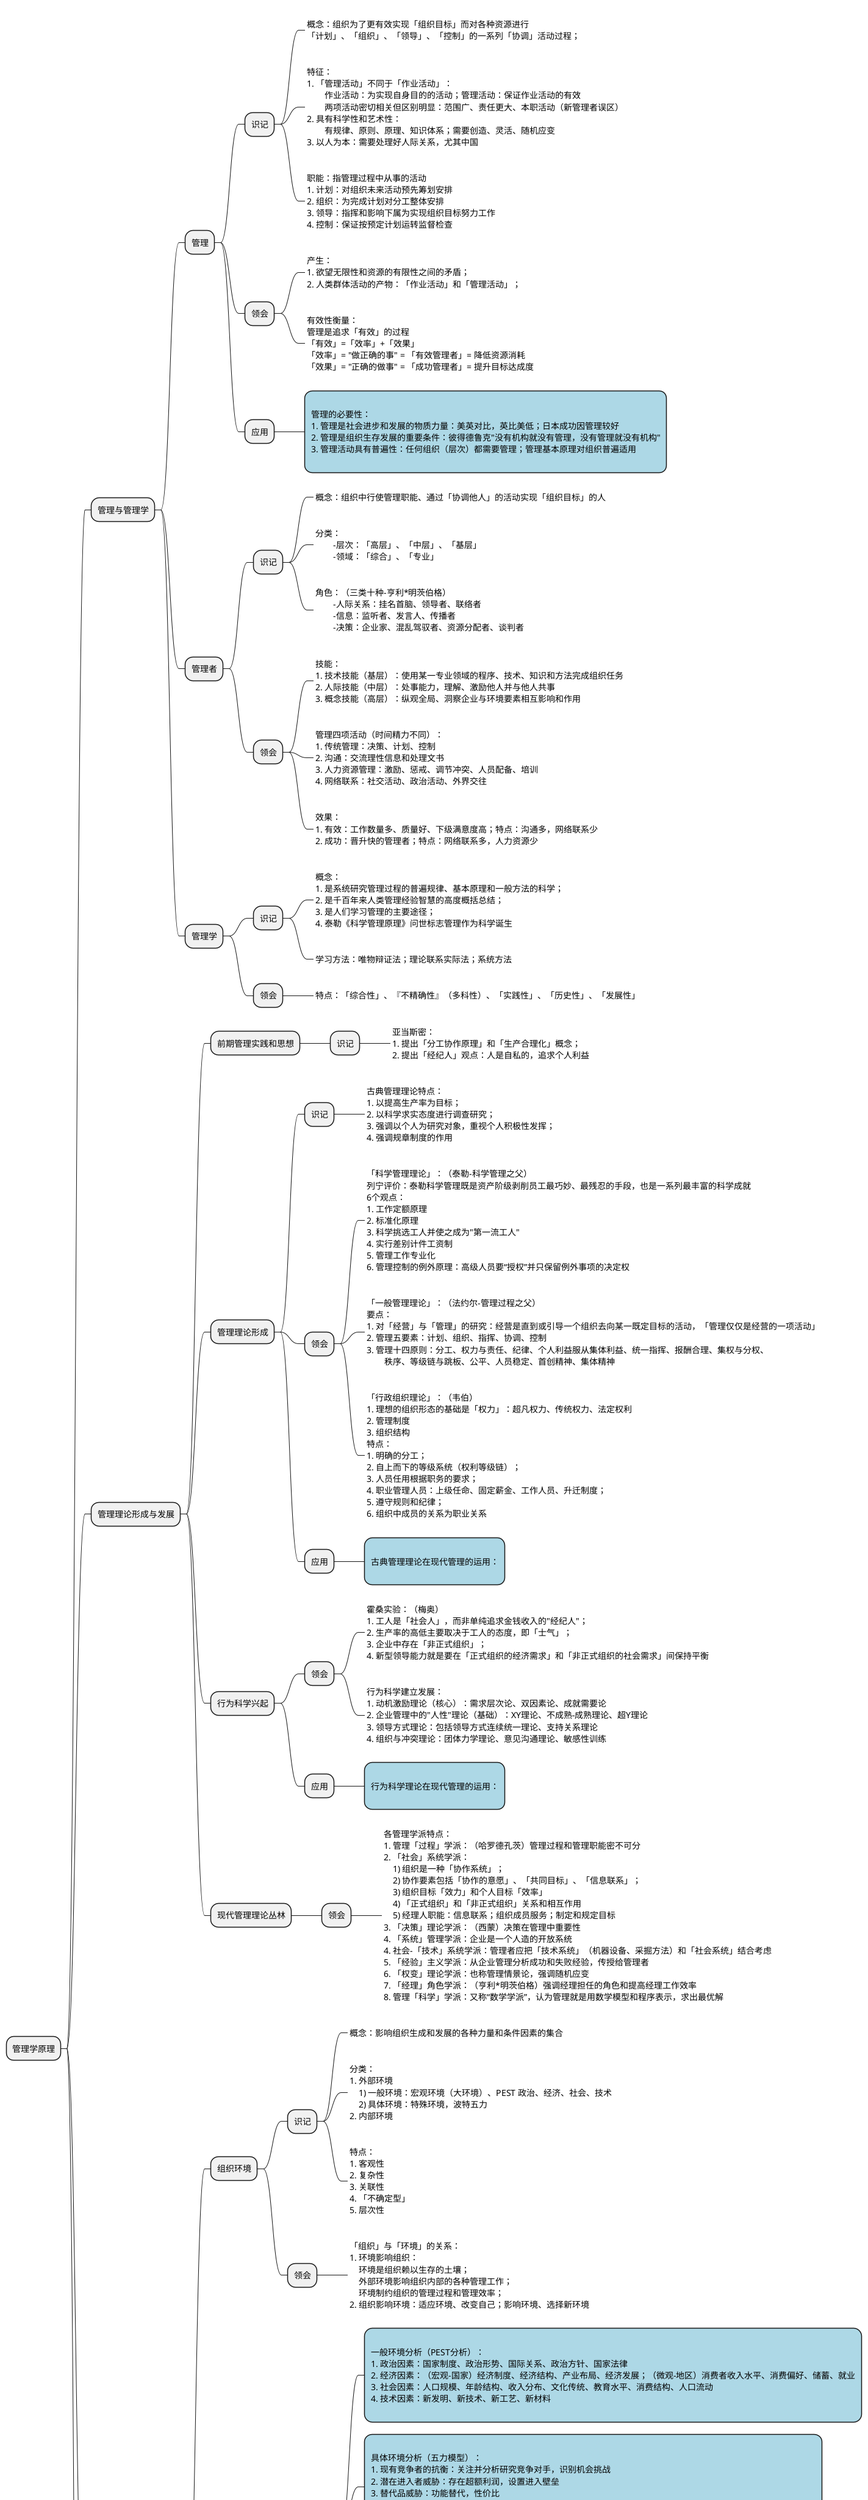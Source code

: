 @startmindmap

* 管理学原理
** 管理与管理学

*** 管理
**** 识记
*****_:
概念：组织为了更有效实现「组织目标」而对各种资源进行
「计划」、「组织」、「领导」、「控制」的一系列「协调」活动过程；
;
*****_:
特征：
1. 「管理活动」不同于「作业活动」：
	作业活动：为实现自身目的的活动；管理活动：保证作业活动的有效
	两项活动密切相关但区别明显：范围广、责任更大、本职活动（新管理者误区）
2. 具有科学性和艺术性：
	有规律、原则、原理、知识体系；需要创造、灵活、随机应变
3. 以人为本：需要处理好人际关系，尤其中国
;
*****_:
职能：指管理过程中从事的活动
1. 计划：对组织未来活动预先筹划安排
2. 组织：为完成计划对分工整体安排
3. 领导：指挥和影响下属为实现组织目标努力工作
4. 控制：保证按预定计划运转监督检查
;
**** 领会
*****_:
产生：
1. 欲望无限性和资源的有限性之间的矛盾；
2. 人类群体活动的产物：「作业活动」和「管理活动」；
;
*****_:
有效性衡量：
管理是追求「有效」的过程
「有效」=「效率」+「效果」
「效率」= "做正确的事" = 「有效管理者」= 降低资源消耗
「效果」= "正确的做事" = 「成功管理者」= 提升目标达成度
;
**** 应用
*****[#lightblue]:
管理的必要性：
1. 管理是社会进步和发展的物质力量：美英对比，英比美低；日本成功因管理较好
2. 管理是组织生存发展的重要条件：彼得德鲁克"没有机构就没有管理，没有管理就没有机构"
3. 管理活动具有普遍性：任何组织（层次）都需要管理；管理基本原理对组织普遍适用
;

*** 管理者
**** 识记
*****_:
概念：组织中行使管理职能、通过「协调他人」的活动实现「组织目标」的人
;
*****_:
分类：
	-层次：「高层」、「中层」、「基层」
	-领域：「综合」、「专业」
;
*****_:
角色：（三类十种-亨利*明茨伯格）
	-人际关系：挂名首脑、领导者、联络者
	-信息：监听者、发言人、传播者
	-决策：企业家、混乱驾驭者、资源分配者、谈判者
;
**** 领会
*****_:
技能：
1. 技术技能（基层）：使用某一专业领域的程序、技术、知识和方法完成组织任务
2. 人际技能（中层）：处事能力，理解、激励他人并与他人共事
3. 概念技能（高层）：纵观全局、洞察企业与环境要素相互影响和作用
;
*****_:
管理四项活动（时间精力不同）：
1. 传统管理：决策、计划、控制
2. 沟通：交流理性信息和处理文书
3. 人力资源管理：激励、惩戒、调节冲突、人员配备、培训
4. 网络联系：社交活动、政治活动、外界交往
;
*****_:
效果：
1. 有效：工作数量多、质量好、下级满意度高；特点：沟通多，网络联系少
2. 成功：晋升快的管理者；特点：网络联系多，人力资源少
;

*** 管理学
**** 识记
*****_:
概念：
1. 是系统研究管理过程的普遍规律、基本原理和一般方法的科学；
2. 是千百年来人类管理经验智慧的高度概括总结；
3. 是人们学习管理的主要途径；
4. 泰勒《科学管理原理》问世标志管理作为科学诞生
;
*****_:
学习方法：唯物辩证法；理论联系实际法；系统方法
;
**** 领会
*****_:
特点：「综合性」、『不精确性』（多科性）、「实践性」、「历史性」、「发展性」
;

** 管理理论形成与发展

*** 前期管理实践和思想
**** 识记
*****_:
亚当斯密：
1. 提出「分工协作原理」和「生产合理化」概念；
2. 提出「经纪人」观点：人是自私的，追求个人利益
;

*** 管理理论形成
**** 识记
*****_:
古典管理理论特点：
1. 以提高生产率为目标；
2. 以科学求实态度进行调查研究；
3. 强调以个人为研究对象，重视个人积极性发挥；
4. 强调规章制度的作用
;
**** 领会
*****_:
「科学管理理论」：（泰勒-科学管理之父）
列宁评价：泰勒科学管理既是资产阶级剥削员工最巧妙、最残忍的手段，也是一系列最丰富的科学成就
6个观点：
1. 工作定额原理
2. 标准化原理
3. 科学挑选工人并使之成为"第一流工人"
4. 实行差别计件工资制
5. 管理工作专业化
6. 管理控制的例外原理：高级人员要“授权”并只保留例外事项的决定权
;
*****_:
「一般管理理论」：（法约尔-管理过程之父）
要点：
1. 对「经营」与「管理」的研究：经营是直到或引导一个组织去向某一既定目标的活动，「管理仅仅是经营的一项活动」
2. 管理五要素：计划、组织、指挥、协调、控制
3. 管理十四原则：分工、权力与责任、纪律、个人利益服从集体利益、统一指挥、报酬合理、集权与分权、
	秩序、等级链与跳板、公平、人员稳定、首创精神、集体精神
;
*****_:
「行政组织理论」：（韦伯）
1. 理想的组织形态的基础是「权力」：超凡权力、传统权力、法定权利
2. 管理制度
3. 组织结构
特点：
1. 明确的分工；
2. 自上而下的等级系统（权利等级链）；
3. 人员任用根据职务的要求；
4. 职业管理人员：上级任命、固定薪金、工作人员、升迁制度；
5. 遵守规则和纪律；
6. 组织中成员的关系为职业关系
;
**** 应用
*****[#lightblue]:
古典管理理论在现代管理的运用：
;

*** 行为科学兴起
**** 领会
*****_:
霍桑实验：（梅奥）
1. 工人是「社会人」，而非单纯追求金钱收入的"经纪人"；
2. 生产率的高低主要取决于工人的态度，即「士气」；
3. 企业中存在「非正式组织」；
4. 新型领导能力就是要在「正式组织的经济需求」和「非正式组织的社会需求」间保持平衡
;
*****_:
行为科学建立发展：
1. 动机激励理论（核心）：需求层次论、双因素论、成就需要论
2. 企业管理中的"人性"理论（基础）：XY理论、不成熟-成熟理论、超Y理论
3. 领导方式理论：包括领导方式连续统一理论、支持关系理论
4. 组织与冲突理论：团体力学理论、意见沟通理论、敏感性训练
;
**** 应用
*****[#lightblue]:
行为科学理论在现代管理的运用：
;

*** 现代管理理论丛林
**** 领会
*****_:
各管理学派特点：
1. 管理「过程」学派：（哈罗德孔茨）管理过程和管理职能密不可分
2. 「社会」系统学派：
    1) 组织是一种「协作系统」；
    2) 协作要素包括「协作的意愿」、「共同目标」、「信息联系」；
    3) 组织目标「效力」和个人目标「效率」
    4) 「正式组织」和「非正式组织」关系和相互作用
    5) 经理人职能：信息联系；组织成员服务；制定和规定目标
3. 「决策」理论学派：（西蒙）决策在管理中重要性
4. 「系统」管理学派：企业是一个人造的开放系统
4. 社会-「技术」系统学派：管理者应把「技术系统」（机器设备、采掘方法）和「社会系统」结合考虑
5. 「经验」主义学派：从企业管理分析成功和失败经验，传授给管理者
6. 「权变」理论学派：也称管理情景论，强调随机应变
7. 「经理」角色学派：（亨利*明茨伯格）强调经理担任的角色和提高经理工作效率
8. 管理「科学」学派：又称“数学学派”，认为管理就是用数学模型和程序表示，求出最优解
;

** 组织环境和组织文化

*** 组织环境
**** 识记
*****_:
概念：影响组织生成和发展的各种力量和条件因素的集合
;
*****_:
分类：
1. 外部环境
    1) 一般环境：宏观环境（大环境）、PEST 政治、经济、社会、技术
    2) 具体环境：特殊环境，波特五力
2. 内部环境
;
*****_:
特点：
1. 客观性
2. 复杂性
3. 关联性
4. 「不确定型」
5. 层次性
;
**** 领会
*****_:
「组织」与「环境」的关系：
1. 环境影响组织：
    环境是组织赖以生存的土壤；
    外部环境影响组织内部的各种管理工作；
    环境制约组织的管理过程和管理效率；
2. 组织影响环境：适应环境、改变自己；影响环境、选择新环境
;

*** 组织环境分析
**** 应用
*****[#lightblue]:
一般环境分析（PEST分析）：
1. 政治因素：国家制度、政治形势、国际关系、政治方针、国家法律
2. 经济因素：（宏观-国家）经济制度、经济结构、产业布局、经济发展；（微观-地区）消费者收入水平、消费偏好、储蓄、就业
3. 社会因素：人口规模、年龄结构、收入分布、文化传统、教育水平、消费结构、人口流动
4. 技术因素：新发明、新技术、新工艺、新材料
;
*****[#lightblue]:
具体环境分析（五力模型）：
1. 现有竞争者的抗衡：关注并分析研究竞争对手，识别机会挑战
2. 潜在进入者威胁：存在超额利润，设置进入壁垒
3. 替代品威胁：功能替代，性价比
4. 供应商议价能力：（表现）提价或降低质量；（对策）视为合作伙伴共赢
5. 购买者议价能力：（表现）压价或要求更高质量或比较企业使其相互竞争；（对策）产品特别、成本保密、力争垄断
;
*****[#lightblue]:
内部环境分析：
目的：掌握组织历史和目前现状，明确组织优势和劣势，扬长避短
内容：组织结构、组织文化、资源条件、价值链、核心能力
方法：
    纵向分析：组织各方面职能的历史演化，发现组织的优势劣势
    横向分析：将组织的情况和行业水平横向比较，发现对于行业的平均优势劣势
;
*****[#lightblue]:
SWOT分析：
含义：优势(Strengths)、劣势(Weaknesses)、机会(Opportunities)、威胁(Threats)
步骤：1、分析优势劣势 2、分析机会威胁 3、将内外组合形成可行的发展战略
组合：优势-机会(SO)、劣势-机会(WO)、优势-威胁(ST)、劣势-威胁(WT)
;

*** 组织文化
**** 识记
*****_:
概念：组织文化（企业文化）是一个组织的价值观、信念、仪式、符号、处事方式等组成的特有文化形象，
一个企业的动力及凝聚力都来自于企业文化，技术只是一个平台
;
*****_:
层次：
1. 理念层：核心和灵魂
2. 制度和行为层：规章制度和行为准则
3. 象征层：物质层，具体体现
;
*****_:
特征：
1. 客观性：有组织必然存在组织文化
2. 独特性：组织会形成各自独特的组织文化
3. 相对稳定性：长期积淀形成
4. 继承融合性：继承发展
5. 发展性：随着社会发展、环境变化逐步演进
;
**** 领会
*****_:
产生：孕育于日本，产生于美国
1. 西方传统文化和管理存在不足
2. 肯定企业文化在企业生存发展的关键作用
;
*****_:
发展：美国关礼杰对日本的管理思想反思和多角度比较研究，发明一系列著作，共同点：
1. 分析了西方管理的不足之处，忽视社会科学研究，忽视了人的感情因素
2. 肯定了企业文化在企业生存发展的关键作用
;
**** 应用
*****[#lightblue]:
功能：
1. 导向功能：软约束，引导全员朝目标前进
2. 凝聚功能：培养认同感和归属感，形成向心力
3. 激励功能：调动员工积极性
4. 调适功能：改变员工旧的价值观、建立新价值观
5. 辐射功能：组织文化具有学习性、分享性和传递性，向外辐射
;
*****[#lightblue]:
塑造途径：
1. 确立合适的「价值观标准」；
2. 选择与组织价值观相融的「应聘者」；
3. 强化「员工的认同感」；
4. 建立符合组织文化要求的「奖励」系统；
5. 不断「丰富和完善」组织文化
;

** 管理道德和社会责任

*** 管理道德概述
**** 识记
*****_:
概念：道德一般可分为「社会公德」、「家庭美德」、「职业道德」三类；
「职业道德」是同人们的职业活动紧密联系的符合职业特点所要求的道德准则、道德情操与道德品质的总和；
「管理道德」作为一种特殊的「职业道德」，是从事管理工作的管理者的行为准则与规范的总和，是特殊的
职业道德规范，是对管理者提出的道德要求；
;
*****_:
特征：
1. 普遍性：适用于各个领域管理
2. 特殊性：调整管理关系、规范管理行为
3. 非强制性：受舆论影响
4. 变动性：不断变化发展丰富
5. 社会教化性：管理者的道德示范和引导作用
;
**** 领会
*****_:
影响因素：
1. 道德发展阶段：
    前惯例层次：最低层次，受个人利益支配
    惯例层次：道德观受他人期望影响。为整体利益着想的事道德良性的，否则是恶性的
    原则层次：最高层次，个人道德原则。强调个性和个人英雄主义，充分施展和发展自我
2. 个人特征：
    自我强度：度量一个人的信念强度
    控制中心：度量人们在多大程度上是自己命运的主宰
3. 组织结构变量：模糊的组织结构和只看重结果的绩效评估都会影响管理者道德
4. 组织文化：组织文化的内容和强度影响道德行为
5. 问题强度：道德问题强度会直接影响管理者的决策。问题强度较大时，我们更期望管理者采取道德的行为
;
*****_:
培育途径：
1. 挑选道德素质高的管理者：至少是一个高道德标准律己的人
2. 做好管理道德教育工作：提高认识、培养情感、锻炼意志、鉴定信念、梳理典型
3. 提炼规范管理道德准则：形成标准，实行管理道德规范化管理
4. 管理道德列入岗位考核内容：加强检查、考核、奖惩
5. 提供正式的保护机制：不用担心斥责或报复行事
;

*** 社会责任
**** 识记
*****_:
含义：社会责任是指组织在遵循、维护和改善社会秩序、保护增加社会福利方面所承担的职责和义务
;
*****_:
两种不同的社会责任观：
1. 古典观（纯经济）：认为企业只应该对股东负责，企业只要是股东的利益得到满足，就是具有社会责任的表现
    该观点核心思想是企业管理者唯一的社会责任就是实现利润最大化，谋求最大投资回报
2. 社会经济观：认为企业除了要赚取合理利润以外，还应为相关利益群体承担起应该负担的社会责任
    必须以不污染、不歧视、不从事欺骗的广告宣传来保护社会福利
;
**** 领会
*****_:
「社会责任」与「经营业绩」：
企业社会责任与经营业绩之间的关系没有统一结论
大量实践表明：企业遵守严格的环境标准、从事环境公益事业，「短期内无疑会增加经营成本」，但「长期来看，责任与业绩是正相关」
企业履行社会责任有助于提高强企业绩效，梳理良好公众形象，获得更多外部支持，从而提高经济绩效
企业可以从以下方面着手：
1.员工：尊重员工话语权，为员工创造自由的工作环境
2.慈善、公益：参加力所能及公益、慈善活动，帮助困难群体
3.环境保护：生产中充分考虑社会责任，建立“绿色”、可持续发展
;
**** 应用
*****[#lightblue]:
具体体现：
1. 对「雇员」的责任：“以人为本”维护员工的合法权益，建立规范和谐稳定的劳动关系
2. 对「顾客」的责任：提供安全的产品、售后服务、必要指导和赋予顾客自主选择的权利
3. 对「竞争对手」的责任：不假冒其他企业的商标，不生产假冒伪劣产品
4. 对「环境」的责任：维护环境质量、使用清洁能源、共同应对气候变化和保护生物多样性
5. 对「社会发展」的责任：救助灾害、救济贫困、赞助教育、科学、文化、卫生
;

@endmindmap
